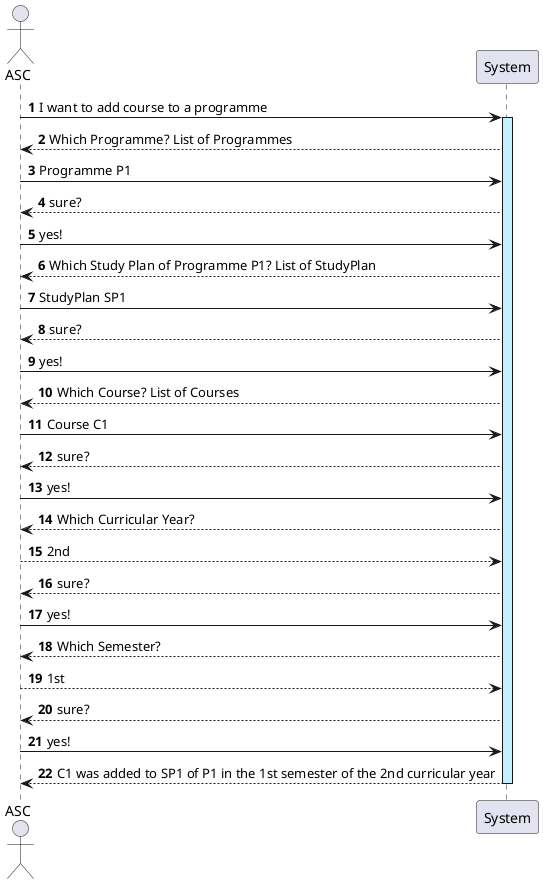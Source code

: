 @startuml
actor ASC
autonumber


ASC -> System ++ #application: I want to add course to a programme
System --> ASC: Which Programme? List of Programmes
ASC -> System: Programme P1
System --> ASC : sure?
ASC -> System: yes!
System --> ASC: Which Study Plan of Programme P1? List of StudyPlan
ASC -> System: StudyPlan SP1
System --> ASC: sure?
ASC -> System: yes!
System --> ASC : Which Course? List of Courses
ASC -> System: Course C1
System --> ASC: sure?
ASC -> System: yes!
System --> ASC: Which Curricular Year?
ASC --> System: 2nd
System --> ASC: sure?
ASC -> System: yes!
System --> ASC: Which Semester?
ASC --> System: 1st
System --> ASC: sure?
ASC -> System: yes!
System --> ASC --: C1 was added to SP1 of P1 in the 1st semester of the 2nd curricular year

@enduml
